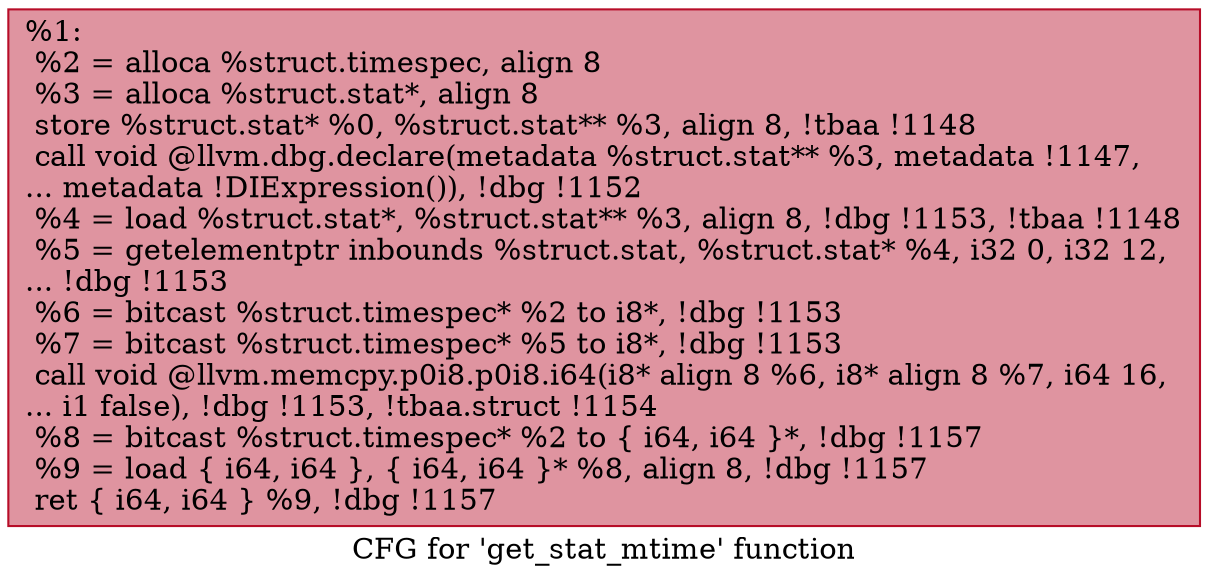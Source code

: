 digraph "CFG for 'get_stat_mtime' function" {
	label="CFG for 'get_stat_mtime' function";

	Node0x1842c20 [shape=record,color="#b70d28ff", style=filled, fillcolor="#b70d2870",label="{%1:\l  %2 = alloca %struct.timespec, align 8\l  %3 = alloca %struct.stat*, align 8\l  store %struct.stat* %0, %struct.stat** %3, align 8, !tbaa !1148\l  call void @llvm.dbg.declare(metadata %struct.stat** %3, metadata !1147,\l... metadata !DIExpression()), !dbg !1152\l  %4 = load %struct.stat*, %struct.stat** %3, align 8, !dbg !1153, !tbaa !1148\l  %5 = getelementptr inbounds %struct.stat, %struct.stat* %4, i32 0, i32 12,\l... !dbg !1153\l  %6 = bitcast %struct.timespec* %2 to i8*, !dbg !1153\l  %7 = bitcast %struct.timespec* %5 to i8*, !dbg !1153\l  call void @llvm.memcpy.p0i8.p0i8.i64(i8* align 8 %6, i8* align 8 %7, i64 16,\l... i1 false), !dbg !1153, !tbaa.struct !1154\l  %8 = bitcast %struct.timespec* %2 to \{ i64, i64 \}*, !dbg !1157\l  %9 = load \{ i64, i64 \}, \{ i64, i64 \}* %8, align 8, !dbg !1157\l  ret \{ i64, i64 \} %9, !dbg !1157\l}"];
}
